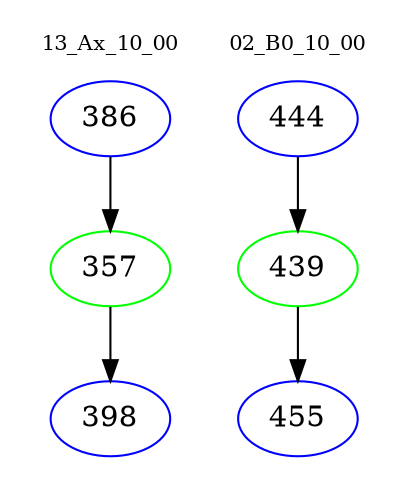 digraph{
subgraph cluster_0 {
color = white
label = "13_Ax_10_00";
fontsize=10;
T0_386 [label="386", color="blue"]
T0_386 -> T0_357 [color="black"]
T0_357 [label="357", color="green"]
T0_357 -> T0_398 [color="black"]
T0_398 [label="398", color="blue"]
}
subgraph cluster_1 {
color = white
label = "02_B0_10_00";
fontsize=10;
T1_444 [label="444", color="blue"]
T1_444 -> T1_439 [color="black"]
T1_439 [label="439", color="green"]
T1_439 -> T1_455 [color="black"]
T1_455 [label="455", color="blue"]
}
}
